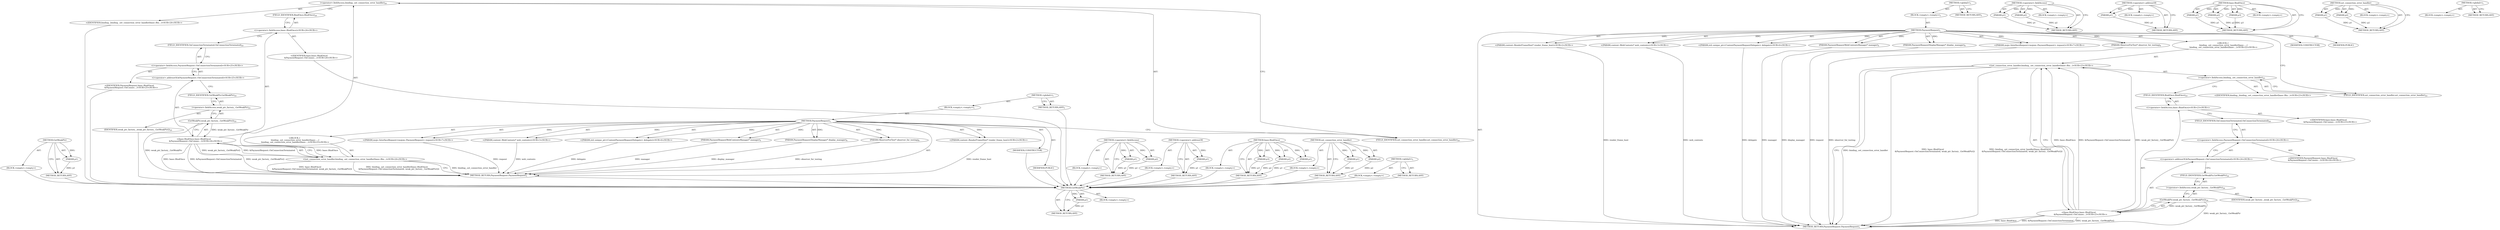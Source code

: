 digraph "&lt;global&gt;" {
vulnerable_88 [label=<(METHOD,GetWeakPtr)>];
vulnerable_89 [label=<(PARAM,p1)>];
vulnerable_90 [label=<(BLOCK,&lt;empty&gt;,&lt;empty&gt;)>];
vulnerable_91 [label=<(METHOD_RETURN,ANY)>];
vulnerable_6 [label=<(METHOD,&lt;global&gt;)<SUB>1</SUB>>];
vulnerable_7 [label=<(BLOCK,&lt;empty&gt;,&lt;empty&gt;)<SUB>1</SUB>>];
vulnerable_8 [label=<(METHOD,PaymentRequest)<SUB>1</SUB>>];
vulnerable_9 [label="<(PARAM,content::RenderFrameHost* render_frame_host)<SUB>2</SUB>>"];
vulnerable_10 [label="<(PARAM,content::WebContents* web_contents)<SUB>3</SUB>>"];
vulnerable_11 [label="<(PARAM,std::unique_ptr&lt;ContentPaymentRequestDelegate&gt; delegate)<SUB>4</SUB>>"];
vulnerable_12 [label=<(PARAM,PaymentRequestWebContentsManager* manager)<SUB>5</SUB>>];
vulnerable_13 [label=<(PARAM,PaymentRequestDisplayManager* display_manager)<SUB>6</SUB>>];
vulnerable_14 [label="<(PARAM,mojo::InterfaceRequest&lt;mojom::PaymentRequest&gt; request)<SUB>7</SUB>>"];
vulnerable_15 [label=<(PARAM,ObserverForTest* observer_for_testing)<SUB>8</SUB>>];
vulnerable_16 [label="<(BLOCK,{
  binding_.set_connection_error_handler(base:...,{
  binding_.set_connection_error_handler(base:...)<SUB>22</SUB>>"];
vulnerable_17 [label="<(set_connection_error_handler,binding_.set_connection_error_handler(base::Bin...)<SUB>23</SUB>>"];
vulnerable_18 [label=<(&lt;operator&gt;.fieldAccess,binding_.set_connection_error_handler)<SUB>23</SUB>>];
vulnerable_19 [label="<(IDENTIFIER,binding_,binding_.set_connection_error_handler(base::Bin...)<SUB>23</SUB>>"];
vulnerable_20 [label=<(FIELD_IDENTIFIER,set_connection_error_handler,set_connection_error_handler)<SUB>23</SUB>>];
vulnerable_21 [label="<(base.BindOnce,base::BindOnce(
      &amp;PaymentRequest::OnConnec...)<SUB>23</SUB>>"];
vulnerable_22 [label="<(&lt;operator&gt;.fieldAccess,base::BindOnce)<SUB>23</SUB>>"];
vulnerable_23 [label="<(IDENTIFIER,base,base::BindOnce(
      &amp;PaymentRequest::OnConnec...)<SUB>23</SUB>>"];
vulnerable_24 [label=<(FIELD_IDENTIFIER,BindOnce,BindOnce)<SUB>23</SUB>>];
vulnerable_25 [label="<(&lt;operator&gt;.addressOf,&amp;PaymentRequest::OnConnectionTerminated)<SUB>24</SUB>>"];
vulnerable_26 [label="<(&lt;operator&gt;.fieldAccess,PaymentRequest::OnConnectionTerminated)<SUB>24</SUB>>"];
vulnerable_27 [label="<(IDENTIFIER,PaymentRequest,base::BindOnce(
      &amp;PaymentRequest::OnConnec...)<SUB>24</SUB>>"];
vulnerable_28 [label=<(FIELD_IDENTIFIER,OnConnectionTerminated,OnConnectionTerminated)<SUB>24</SUB>>];
vulnerable_29 [label=<(GetWeakPtr,weak_ptr_factory_.GetWeakPtr())<SUB>24</SUB>>];
vulnerable_30 [label=<(&lt;operator&gt;.fieldAccess,weak_ptr_factory_.GetWeakPtr)<SUB>24</SUB>>];
vulnerable_31 [label=<(IDENTIFIER,weak_ptr_factory_,weak_ptr_factory_.GetWeakPtr())<SUB>24</SUB>>];
vulnerable_32 [label=<(FIELD_IDENTIFIER,GetWeakPtr,GetWeakPtr)<SUB>24</SUB>>];
vulnerable_33 [label=<(MODIFIER,CONSTRUCTOR)>];
vulnerable_34 [label=<(MODIFIER,PUBLIC)>];
vulnerable_35 [label=<(METHOD_RETURN,PaymentRequest.PaymentRequest)<SUB>1</SUB>>];
vulnerable_37 [label=<(METHOD_RETURN,ANY)<SUB>1</SUB>>];
vulnerable_73 [label=<(METHOD,&lt;operator&gt;.fieldAccess)>];
vulnerable_74 [label=<(PARAM,p1)>];
vulnerable_75 [label=<(PARAM,p2)>];
vulnerable_76 [label=<(BLOCK,&lt;empty&gt;,&lt;empty&gt;)>];
vulnerable_77 [label=<(METHOD_RETURN,ANY)>];
vulnerable_84 [label=<(METHOD,&lt;operator&gt;.addressOf)>];
vulnerable_85 [label=<(PARAM,p1)>];
vulnerable_86 [label=<(BLOCK,&lt;empty&gt;,&lt;empty&gt;)>];
vulnerable_87 [label=<(METHOD_RETURN,ANY)>];
vulnerable_78 [label=<(METHOD,base.BindOnce)>];
vulnerable_79 [label=<(PARAM,p1)>];
vulnerable_80 [label=<(PARAM,p2)>];
vulnerable_81 [label=<(PARAM,p3)>];
vulnerable_82 [label=<(BLOCK,&lt;empty&gt;,&lt;empty&gt;)>];
vulnerable_83 [label=<(METHOD_RETURN,ANY)>];
vulnerable_68 [label=<(METHOD,set_connection_error_handler)>];
vulnerable_69 [label=<(PARAM,p1)>];
vulnerable_70 [label=<(PARAM,p2)>];
vulnerable_71 [label=<(BLOCK,&lt;empty&gt;,&lt;empty&gt;)>];
vulnerable_72 [label=<(METHOD_RETURN,ANY)>];
vulnerable_62 [label=<(METHOD,&lt;global&gt;)<SUB>1</SUB>>];
vulnerable_63 [label=<(BLOCK,&lt;empty&gt;,&lt;empty&gt;)>];
vulnerable_64 [label=<(METHOD_RETURN,ANY)>];
fixed_88 [label=<(METHOD,GetWeakPtr)>];
fixed_89 [label=<(PARAM,p1)>];
fixed_90 [label=<(BLOCK,&lt;empty&gt;,&lt;empty&gt;)>];
fixed_91 [label=<(METHOD_RETURN,ANY)>];
fixed_6 [label=<(METHOD,&lt;global&gt;)<SUB>1</SUB>>];
fixed_7 [label=<(BLOCK,&lt;empty&gt;,&lt;empty&gt;)<SUB>1</SUB>>];
fixed_8 [label=<(METHOD,PaymentRequest)<SUB>1</SUB>>];
fixed_9 [label="<(PARAM,content::RenderFrameHost* render_frame_host)<SUB>2</SUB>>"];
fixed_10 [label="<(PARAM,content::WebContents* web_contents)<SUB>3</SUB>>"];
fixed_11 [label="<(PARAM,std::unique_ptr&lt;ContentPaymentRequestDelegate&gt; delegate)<SUB>4</SUB>>"];
fixed_12 [label=<(PARAM,PaymentRequestWebContentsManager* manager)<SUB>5</SUB>>];
fixed_13 [label=<(PARAM,PaymentRequestDisplayManager* display_manager)<SUB>6</SUB>>];
fixed_14 [label="<(PARAM,mojo::InterfaceRequest&lt;mojom::PaymentRequest&gt; request)<SUB>7</SUB>>"];
fixed_15 [label=<(PARAM,ObserverForTest* observer_for_testing)<SUB>8</SUB>>];
fixed_16 [label="<(BLOCK,{
  binding_.set_connection_error_handler(base:...,{
  binding_.set_connection_error_handler(base:...)<SUB>23</SUB>>"];
fixed_17 [label="<(set_connection_error_handler,binding_.set_connection_error_handler(base::Bin...)<SUB>24</SUB>>"];
fixed_18 [label=<(&lt;operator&gt;.fieldAccess,binding_.set_connection_error_handler)<SUB>24</SUB>>];
fixed_19 [label="<(IDENTIFIER,binding_,binding_.set_connection_error_handler(base::Bin...)<SUB>24</SUB>>"];
fixed_20 [label=<(FIELD_IDENTIFIER,set_connection_error_handler,set_connection_error_handler)<SUB>24</SUB>>];
fixed_21 [label="<(base.BindOnce,base::BindOnce(
      &amp;PaymentRequest::OnConnec...)<SUB>24</SUB>>"];
fixed_22 [label="<(&lt;operator&gt;.fieldAccess,base::BindOnce)<SUB>24</SUB>>"];
fixed_23 [label="<(IDENTIFIER,base,base::BindOnce(
      &amp;PaymentRequest::OnConnec...)<SUB>24</SUB>>"];
fixed_24 [label=<(FIELD_IDENTIFIER,BindOnce,BindOnce)<SUB>24</SUB>>];
fixed_25 [label="<(&lt;operator&gt;.addressOf,&amp;PaymentRequest::OnConnectionTerminated)<SUB>25</SUB>>"];
fixed_26 [label="<(&lt;operator&gt;.fieldAccess,PaymentRequest::OnConnectionTerminated)<SUB>25</SUB>>"];
fixed_27 [label="<(IDENTIFIER,PaymentRequest,base::BindOnce(
      &amp;PaymentRequest::OnConnec...)<SUB>25</SUB>>"];
fixed_28 [label=<(FIELD_IDENTIFIER,OnConnectionTerminated,OnConnectionTerminated)<SUB>25</SUB>>];
fixed_29 [label=<(GetWeakPtr,weak_ptr_factory_.GetWeakPtr())<SUB>25</SUB>>];
fixed_30 [label=<(&lt;operator&gt;.fieldAccess,weak_ptr_factory_.GetWeakPtr)<SUB>25</SUB>>];
fixed_31 [label=<(IDENTIFIER,weak_ptr_factory_,weak_ptr_factory_.GetWeakPtr())<SUB>25</SUB>>];
fixed_32 [label=<(FIELD_IDENTIFIER,GetWeakPtr,GetWeakPtr)<SUB>25</SUB>>];
fixed_33 [label=<(MODIFIER,CONSTRUCTOR)>];
fixed_34 [label=<(MODIFIER,PUBLIC)>];
fixed_35 [label=<(METHOD_RETURN,PaymentRequest.PaymentRequest)<SUB>1</SUB>>];
fixed_37 [label=<(METHOD_RETURN,ANY)<SUB>1</SUB>>];
fixed_73 [label=<(METHOD,&lt;operator&gt;.fieldAccess)>];
fixed_74 [label=<(PARAM,p1)>];
fixed_75 [label=<(PARAM,p2)>];
fixed_76 [label=<(BLOCK,&lt;empty&gt;,&lt;empty&gt;)>];
fixed_77 [label=<(METHOD_RETURN,ANY)>];
fixed_84 [label=<(METHOD,&lt;operator&gt;.addressOf)>];
fixed_85 [label=<(PARAM,p1)>];
fixed_86 [label=<(BLOCK,&lt;empty&gt;,&lt;empty&gt;)>];
fixed_87 [label=<(METHOD_RETURN,ANY)>];
fixed_78 [label=<(METHOD,base.BindOnce)>];
fixed_79 [label=<(PARAM,p1)>];
fixed_80 [label=<(PARAM,p2)>];
fixed_81 [label=<(PARAM,p3)>];
fixed_82 [label=<(BLOCK,&lt;empty&gt;,&lt;empty&gt;)>];
fixed_83 [label=<(METHOD_RETURN,ANY)>];
fixed_68 [label=<(METHOD,set_connection_error_handler)>];
fixed_69 [label=<(PARAM,p1)>];
fixed_70 [label=<(PARAM,p2)>];
fixed_71 [label=<(BLOCK,&lt;empty&gt;,&lt;empty&gt;)>];
fixed_72 [label=<(METHOD_RETURN,ANY)>];
fixed_62 [label=<(METHOD,&lt;global&gt;)<SUB>1</SUB>>];
fixed_63 [label=<(BLOCK,&lt;empty&gt;,&lt;empty&gt;)>];
fixed_64 [label=<(METHOD_RETURN,ANY)>];
vulnerable_88 -> vulnerable_89  [key=0, label="AST: "];
vulnerable_88 -> vulnerable_89  [key=1, label="DDG: "];
vulnerable_88 -> vulnerable_90  [key=0, label="AST: "];
vulnerable_88 -> vulnerable_91  [key=0, label="AST: "];
vulnerable_88 -> vulnerable_91  [key=1, label="CFG: "];
vulnerable_89 -> vulnerable_91  [key=0, label="DDG: p1"];
vulnerable_6 -> vulnerable_7  [key=0, label="AST: "];
vulnerable_6 -> vulnerable_37  [key=0, label="AST: "];
vulnerable_6 -> vulnerable_37  [key=1, label="CFG: "];
vulnerable_7 -> vulnerable_8  [key=0, label="AST: "];
vulnerable_8 -> vulnerable_9  [key=0, label="AST: "];
vulnerable_8 -> vulnerable_9  [key=1, label="DDG: "];
vulnerable_8 -> vulnerable_10  [key=0, label="AST: "];
vulnerable_8 -> vulnerable_10  [key=1, label="DDG: "];
vulnerable_8 -> vulnerable_11  [key=0, label="AST: "];
vulnerable_8 -> vulnerable_11  [key=1, label="DDG: "];
vulnerable_8 -> vulnerable_12  [key=0, label="AST: "];
vulnerable_8 -> vulnerable_12  [key=1, label="DDG: "];
vulnerable_8 -> vulnerable_13  [key=0, label="AST: "];
vulnerable_8 -> vulnerable_13  [key=1, label="DDG: "];
vulnerable_8 -> vulnerable_14  [key=0, label="AST: "];
vulnerable_8 -> vulnerable_14  [key=1, label="DDG: "];
vulnerable_8 -> vulnerable_15  [key=0, label="AST: "];
vulnerable_8 -> vulnerable_15  [key=1, label="DDG: "];
vulnerable_8 -> vulnerable_16  [key=0, label="AST: "];
vulnerable_8 -> vulnerable_33  [key=0, label="AST: "];
vulnerable_8 -> vulnerable_34  [key=0, label="AST: "];
vulnerable_8 -> vulnerable_35  [key=0, label="AST: "];
vulnerable_8 -> vulnerable_20  [key=0, label="CFG: "];
vulnerable_9 -> vulnerable_35  [key=0, label="DDG: render_frame_host"];
vulnerable_10 -> vulnerable_35  [key=0, label="DDG: web_contents"];
vulnerable_11 -> vulnerable_35  [key=0, label="DDG: delegate"];
vulnerable_12 -> vulnerable_35  [key=0, label="DDG: manager"];
vulnerable_13 -> vulnerable_35  [key=0, label="DDG: display_manager"];
vulnerable_14 -> vulnerable_35  [key=0, label="DDG: request"];
vulnerable_15 -> vulnerable_35  [key=0, label="DDG: observer_for_testing"];
vulnerable_16 -> vulnerable_17  [key=0, label="AST: "];
vulnerable_17 -> vulnerable_18  [key=0, label="AST: "];
vulnerable_17 -> vulnerable_21  [key=0, label="AST: "];
vulnerable_17 -> vulnerable_35  [key=0, label="CFG: "];
vulnerable_17 -> vulnerable_35  [key=1, label="DDG: binding_.set_connection_error_handler"];
vulnerable_17 -> vulnerable_35  [key=2, label="DDG: base::BindOnce(
      &amp;PaymentRequest::OnConnectionTerminated, weak_ptr_factory_.GetWeakPtr())"];
vulnerable_17 -> vulnerable_35  [key=3, label="DDG: binding_.set_connection_error_handler(base::BindOnce(
      &amp;PaymentRequest::OnConnectionTerminated, weak_ptr_factory_.GetWeakPtr()))"];
vulnerable_18 -> vulnerable_19  [key=0, label="AST: "];
vulnerable_18 -> vulnerable_20  [key=0, label="AST: "];
vulnerable_18 -> vulnerable_24  [key=0, label="CFG: "];
vulnerable_20 -> vulnerable_18  [key=0, label="CFG: "];
vulnerable_21 -> vulnerable_22  [key=0, label="AST: "];
vulnerable_21 -> vulnerable_25  [key=0, label="AST: "];
vulnerable_21 -> vulnerable_29  [key=0, label="AST: "];
vulnerable_21 -> vulnerable_17  [key=0, label="CFG: "];
vulnerable_21 -> vulnerable_17  [key=1, label="DDG: base::BindOnce"];
vulnerable_21 -> vulnerable_17  [key=2, label="DDG: &amp;PaymentRequest::OnConnectionTerminated"];
vulnerable_21 -> vulnerable_17  [key=3, label="DDG: weak_ptr_factory_.GetWeakPtr()"];
vulnerable_21 -> vulnerable_35  [key=0, label="DDG: base::BindOnce"];
vulnerable_21 -> vulnerable_35  [key=1, label="DDG: &amp;PaymentRequest::OnConnectionTerminated"];
vulnerable_21 -> vulnerable_35  [key=2, label="DDG: weak_ptr_factory_.GetWeakPtr()"];
vulnerable_22 -> vulnerable_23  [key=0, label="AST: "];
vulnerable_22 -> vulnerable_24  [key=0, label="AST: "];
vulnerable_22 -> vulnerable_28  [key=0, label="CFG: "];
vulnerable_24 -> vulnerable_22  [key=0, label="CFG: "];
vulnerable_25 -> vulnerable_26  [key=0, label="AST: "];
vulnerable_25 -> vulnerable_32  [key=0, label="CFG: "];
vulnerable_26 -> vulnerable_27  [key=0, label="AST: "];
vulnerable_26 -> vulnerable_28  [key=0, label="AST: "];
vulnerable_26 -> vulnerable_25  [key=0, label="CFG: "];
vulnerable_28 -> vulnerable_26  [key=0, label="CFG: "];
vulnerable_29 -> vulnerable_30  [key=0, label="AST: "];
vulnerable_29 -> vulnerable_21  [key=0, label="CFG: "];
vulnerable_29 -> vulnerable_21  [key=1, label="DDG: weak_ptr_factory_.GetWeakPtr"];
vulnerable_29 -> vulnerable_35  [key=0, label="DDG: weak_ptr_factory_.GetWeakPtr"];
vulnerable_30 -> vulnerable_31  [key=0, label="AST: "];
vulnerable_30 -> vulnerable_32  [key=0, label="AST: "];
vulnerable_30 -> vulnerable_29  [key=0, label="CFG: "];
vulnerable_32 -> vulnerable_30  [key=0, label="CFG: "];
vulnerable_73 -> vulnerable_74  [key=0, label="AST: "];
vulnerable_73 -> vulnerable_74  [key=1, label="DDG: "];
vulnerable_73 -> vulnerable_76  [key=0, label="AST: "];
vulnerable_73 -> vulnerable_75  [key=0, label="AST: "];
vulnerable_73 -> vulnerable_75  [key=1, label="DDG: "];
vulnerable_73 -> vulnerable_77  [key=0, label="AST: "];
vulnerable_73 -> vulnerable_77  [key=1, label="CFG: "];
vulnerable_74 -> vulnerable_77  [key=0, label="DDG: p1"];
vulnerable_75 -> vulnerable_77  [key=0, label="DDG: p2"];
vulnerable_84 -> vulnerable_85  [key=0, label="AST: "];
vulnerable_84 -> vulnerable_85  [key=1, label="DDG: "];
vulnerable_84 -> vulnerable_86  [key=0, label="AST: "];
vulnerable_84 -> vulnerable_87  [key=0, label="AST: "];
vulnerable_84 -> vulnerable_87  [key=1, label="CFG: "];
vulnerable_85 -> vulnerable_87  [key=0, label="DDG: p1"];
vulnerable_78 -> vulnerable_79  [key=0, label="AST: "];
vulnerable_78 -> vulnerable_79  [key=1, label="DDG: "];
vulnerable_78 -> vulnerable_82  [key=0, label="AST: "];
vulnerable_78 -> vulnerable_80  [key=0, label="AST: "];
vulnerable_78 -> vulnerable_80  [key=1, label="DDG: "];
vulnerable_78 -> vulnerable_83  [key=0, label="AST: "];
vulnerable_78 -> vulnerable_83  [key=1, label="CFG: "];
vulnerable_78 -> vulnerable_81  [key=0, label="AST: "];
vulnerable_78 -> vulnerable_81  [key=1, label="DDG: "];
vulnerable_79 -> vulnerable_83  [key=0, label="DDG: p1"];
vulnerable_80 -> vulnerable_83  [key=0, label="DDG: p2"];
vulnerable_81 -> vulnerable_83  [key=0, label="DDG: p3"];
vulnerable_68 -> vulnerable_69  [key=0, label="AST: "];
vulnerable_68 -> vulnerable_69  [key=1, label="DDG: "];
vulnerable_68 -> vulnerable_71  [key=0, label="AST: "];
vulnerable_68 -> vulnerable_70  [key=0, label="AST: "];
vulnerable_68 -> vulnerable_70  [key=1, label="DDG: "];
vulnerable_68 -> vulnerable_72  [key=0, label="AST: "];
vulnerable_68 -> vulnerable_72  [key=1, label="CFG: "];
vulnerable_69 -> vulnerable_72  [key=0, label="DDG: p1"];
vulnerable_70 -> vulnerable_72  [key=0, label="DDG: p2"];
vulnerable_62 -> vulnerable_63  [key=0, label="AST: "];
vulnerable_62 -> vulnerable_64  [key=0, label="AST: "];
vulnerable_62 -> vulnerable_64  [key=1, label="CFG: "];
fixed_88 -> fixed_89  [key=0, label="AST: "];
fixed_88 -> fixed_89  [key=1, label="DDG: "];
fixed_88 -> fixed_90  [key=0, label="AST: "];
fixed_88 -> fixed_91  [key=0, label="AST: "];
fixed_88 -> fixed_91  [key=1, label="CFG: "];
fixed_89 -> fixed_91  [key=0, label="DDG: p1"];
fixed_90 -> vulnerable_88  [key=0];
fixed_91 -> vulnerable_88  [key=0];
fixed_6 -> fixed_7  [key=0, label="AST: "];
fixed_6 -> fixed_37  [key=0, label="AST: "];
fixed_6 -> fixed_37  [key=1, label="CFG: "];
fixed_7 -> fixed_8  [key=0, label="AST: "];
fixed_8 -> fixed_9  [key=0, label="AST: "];
fixed_8 -> fixed_9  [key=1, label="DDG: "];
fixed_8 -> fixed_10  [key=0, label="AST: "];
fixed_8 -> fixed_10  [key=1, label="DDG: "];
fixed_8 -> fixed_11  [key=0, label="AST: "];
fixed_8 -> fixed_11  [key=1, label="DDG: "];
fixed_8 -> fixed_12  [key=0, label="AST: "];
fixed_8 -> fixed_12  [key=1, label="DDG: "];
fixed_8 -> fixed_13  [key=0, label="AST: "];
fixed_8 -> fixed_13  [key=1, label="DDG: "];
fixed_8 -> fixed_14  [key=0, label="AST: "];
fixed_8 -> fixed_14  [key=1, label="DDG: "];
fixed_8 -> fixed_15  [key=0, label="AST: "];
fixed_8 -> fixed_15  [key=1, label="DDG: "];
fixed_8 -> fixed_16  [key=0, label="AST: "];
fixed_8 -> fixed_33  [key=0, label="AST: "];
fixed_8 -> fixed_34  [key=0, label="AST: "];
fixed_8 -> fixed_35  [key=0, label="AST: "];
fixed_8 -> fixed_20  [key=0, label="CFG: "];
fixed_9 -> fixed_35  [key=0, label="DDG: render_frame_host"];
fixed_10 -> fixed_35  [key=0, label="DDG: web_contents"];
fixed_11 -> fixed_35  [key=0, label="DDG: delegate"];
fixed_12 -> fixed_35  [key=0, label="DDG: manager"];
fixed_13 -> fixed_35  [key=0, label="DDG: display_manager"];
fixed_14 -> fixed_35  [key=0, label="DDG: request"];
fixed_15 -> fixed_35  [key=0, label="DDG: observer_for_testing"];
fixed_16 -> fixed_17  [key=0, label="AST: "];
fixed_17 -> fixed_18  [key=0, label="AST: "];
fixed_17 -> fixed_21  [key=0, label="AST: "];
fixed_17 -> fixed_35  [key=0, label="CFG: "];
fixed_17 -> fixed_35  [key=1, label="DDG: binding_.set_connection_error_handler"];
fixed_17 -> fixed_35  [key=2, label="DDG: base::BindOnce(
      &amp;PaymentRequest::OnConnectionTerminated, weak_ptr_factory_.GetWeakPtr())"];
fixed_17 -> fixed_35  [key=3, label="DDG: binding_.set_connection_error_handler(base::BindOnce(
      &amp;PaymentRequest::OnConnectionTerminated, weak_ptr_factory_.GetWeakPtr()))"];
fixed_18 -> fixed_19  [key=0, label="AST: "];
fixed_18 -> fixed_20  [key=0, label="AST: "];
fixed_18 -> fixed_24  [key=0, label="CFG: "];
fixed_19 -> vulnerable_88  [key=0];
fixed_20 -> fixed_18  [key=0, label="CFG: "];
fixed_21 -> fixed_22  [key=0, label="AST: "];
fixed_21 -> fixed_25  [key=0, label="AST: "];
fixed_21 -> fixed_29  [key=0, label="AST: "];
fixed_21 -> fixed_17  [key=0, label="CFG: "];
fixed_21 -> fixed_17  [key=1, label="DDG: base::BindOnce"];
fixed_21 -> fixed_17  [key=2, label="DDG: &amp;PaymentRequest::OnConnectionTerminated"];
fixed_21 -> fixed_17  [key=3, label="DDG: weak_ptr_factory_.GetWeakPtr()"];
fixed_21 -> fixed_35  [key=0, label="DDG: base::BindOnce"];
fixed_21 -> fixed_35  [key=1, label="DDG: &amp;PaymentRequest::OnConnectionTerminated"];
fixed_21 -> fixed_35  [key=2, label="DDG: weak_ptr_factory_.GetWeakPtr()"];
fixed_22 -> fixed_23  [key=0, label="AST: "];
fixed_22 -> fixed_24  [key=0, label="AST: "];
fixed_22 -> fixed_28  [key=0, label="CFG: "];
fixed_23 -> vulnerable_88  [key=0];
fixed_24 -> fixed_22  [key=0, label="CFG: "];
fixed_25 -> fixed_26  [key=0, label="AST: "];
fixed_25 -> fixed_32  [key=0, label="CFG: "];
fixed_26 -> fixed_27  [key=0, label="AST: "];
fixed_26 -> fixed_28  [key=0, label="AST: "];
fixed_26 -> fixed_25  [key=0, label="CFG: "];
fixed_27 -> vulnerable_88  [key=0];
fixed_28 -> fixed_26  [key=0, label="CFG: "];
fixed_29 -> fixed_30  [key=0, label="AST: "];
fixed_29 -> fixed_21  [key=0, label="CFG: "];
fixed_29 -> fixed_21  [key=1, label="DDG: weak_ptr_factory_.GetWeakPtr"];
fixed_29 -> fixed_35  [key=0, label="DDG: weak_ptr_factory_.GetWeakPtr"];
fixed_30 -> fixed_31  [key=0, label="AST: "];
fixed_30 -> fixed_32  [key=0, label="AST: "];
fixed_30 -> fixed_29  [key=0, label="CFG: "];
fixed_31 -> vulnerable_88  [key=0];
fixed_32 -> fixed_30  [key=0, label="CFG: "];
fixed_33 -> vulnerable_88  [key=0];
fixed_34 -> vulnerable_88  [key=0];
fixed_35 -> vulnerable_88  [key=0];
fixed_37 -> vulnerable_88  [key=0];
fixed_73 -> fixed_74  [key=0, label="AST: "];
fixed_73 -> fixed_74  [key=1, label="DDG: "];
fixed_73 -> fixed_76  [key=0, label="AST: "];
fixed_73 -> fixed_75  [key=0, label="AST: "];
fixed_73 -> fixed_75  [key=1, label="DDG: "];
fixed_73 -> fixed_77  [key=0, label="AST: "];
fixed_73 -> fixed_77  [key=1, label="CFG: "];
fixed_74 -> fixed_77  [key=0, label="DDG: p1"];
fixed_75 -> fixed_77  [key=0, label="DDG: p2"];
fixed_76 -> vulnerable_88  [key=0];
fixed_77 -> vulnerable_88  [key=0];
fixed_84 -> fixed_85  [key=0, label="AST: "];
fixed_84 -> fixed_85  [key=1, label="DDG: "];
fixed_84 -> fixed_86  [key=0, label="AST: "];
fixed_84 -> fixed_87  [key=0, label="AST: "];
fixed_84 -> fixed_87  [key=1, label="CFG: "];
fixed_85 -> fixed_87  [key=0, label="DDG: p1"];
fixed_86 -> vulnerable_88  [key=0];
fixed_87 -> vulnerable_88  [key=0];
fixed_78 -> fixed_79  [key=0, label="AST: "];
fixed_78 -> fixed_79  [key=1, label="DDG: "];
fixed_78 -> fixed_82  [key=0, label="AST: "];
fixed_78 -> fixed_80  [key=0, label="AST: "];
fixed_78 -> fixed_80  [key=1, label="DDG: "];
fixed_78 -> fixed_83  [key=0, label="AST: "];
fixed_78 -> fixed_83  [key=1, label="CFG: "];
fixed_78 -> fixed_81  [key=0, label="AST: "];
fixed_78 -> fixed_81  [key=1, label="DDG: "];
fixed_79 -> fixed_83  [key=0, label="DDG: p1"];
fixed_80 -> fixed_83  [key=0, label="DDG: p2"];
fixed_81 -> fixed_83  [key=0, label="DDG: p3"];
fixed_82 -> vulnerable_88  [key=0];
fixed_83 -> vulnerable_88  [key=0];
fixed_68 -> fixed_69  [key=0, label="AST: "];
fixed_68 -> fixed_69  [key=1, label="DDG: "];
fixed_68 -> fixed_71  [key=0, label="AST: "];
fixed_68 -> fixed_70  [key=0, label="AST: "];
fixed_68 -> fixed_70  [key=1, label="DDG: "];
fixed_68 -> fixed_72  [key=0, label="AST: "];
fixed_68 -> fixed_72  [key=1, label="CFG: "];
fixed_69 -> fixed_72  [key=0, label="DDG: p1"];
fixed_70 -> fixed_72  [key=0, label="DDG: p2"];
fixed_71 -> vulnerable_88  [key=0];
fixed_72 -> vulnerable_88  [key=0];
fixed_62 -> fixed_63  [key=0, label="AST: "];
fixed_62 -> fixed_64  [key=0, label="AST: "];
fixed_62 -> fixed_64  [key=1, label="CFG: "];
fixed_63 -> vulnerable_88  [key=0];
fixed_64 -> vulnerable_88  [key=0];
}
